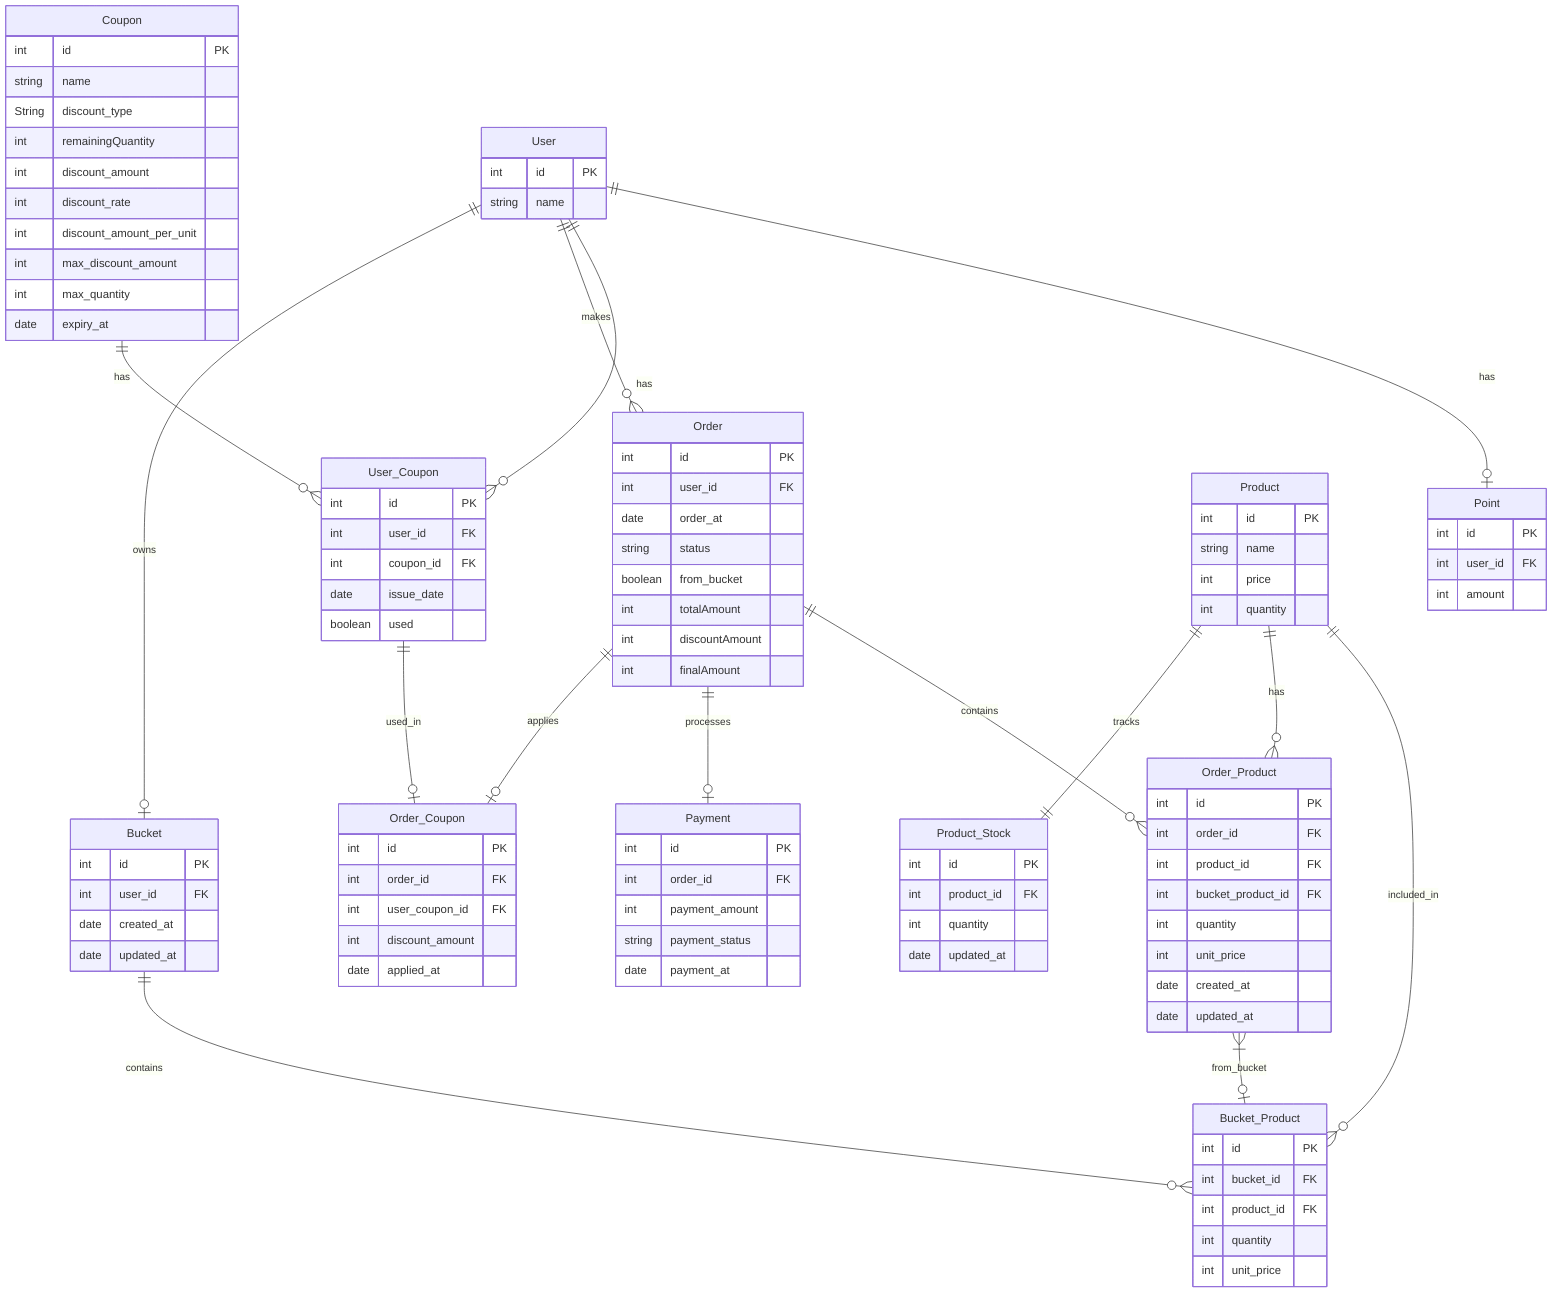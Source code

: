 erDiagram
    User ||--o| Point : has
    User ||--o{ User_Coupon : has
    User ||--o{ Order : makes
    User ||--o| Bucket : owns
    Bucket ||--o{ Bucket_Product : contains
    Coupon ||--o{ User_Coupon : has
    Product ||--o{ Bucket_Product : included_in
    Product ||--o{ Order_Product : has
    Product ||--|| Product_Stock : tracks
    Order ||--o{ Order_Product : contains
    Order ||--|o Payment : processes
    Order_Product }|--o| Bucket_Product : from_bucket
    Order ||--o| Order_Coupon : applies
    User_Coupon ||--o| Order_Coupon : used_in

    User {
        int id PK
        string name
    }
    Point {
        int id PK
        int user_id FK
        int amount
    }
    User_Coupon {
        int id PK
        int user_id FK
        int coupon_id FK
        date issue_date
        boolean used
    }
    Coupon {
        int id PK
        string name
        String discount_type
        int remainingQuantity
        int discount_amount
        int discount_rate
        int discount_amount_per_unit
        int max_discount_amount
        int max_quantity
        date expiry_at
    }
    Order {
        int id PK
        int user_id FK
        date order_at
        string status
        boolean from_bucket
        int totalAmount
        int discountAmount
        int finalAmount
    }
    Order_Product {
        int id PK
        int order_id FK
        int product_id FK
        int bucket_product_id FK
        int quantity
        int unit_price
        date created_at
        date updated_at
    }
    Order_Coupon {
        int id PK
        int order_id FK
        int user_coupon_id FK
        int discount_amount
        date applied_at
    }
    Product {
        int id PK
        string name
        int price
        int quantity
    }
    Product_Stock {
        int id PK
        int product_id FK
        int quantity
        date updated_at
    }
    Payment {
        int id PK
        int order_id FK
        int payment_amount
        string payment_status
        date payment_at
    }
    Bucket {
        int id PK
        int user_id FK
        date created_at
        date updated_at
    }
    Bucket_Product {
        int id PK
        int bucket_id FK
        int product_id FK
        int quantity
        int unit_price
    }